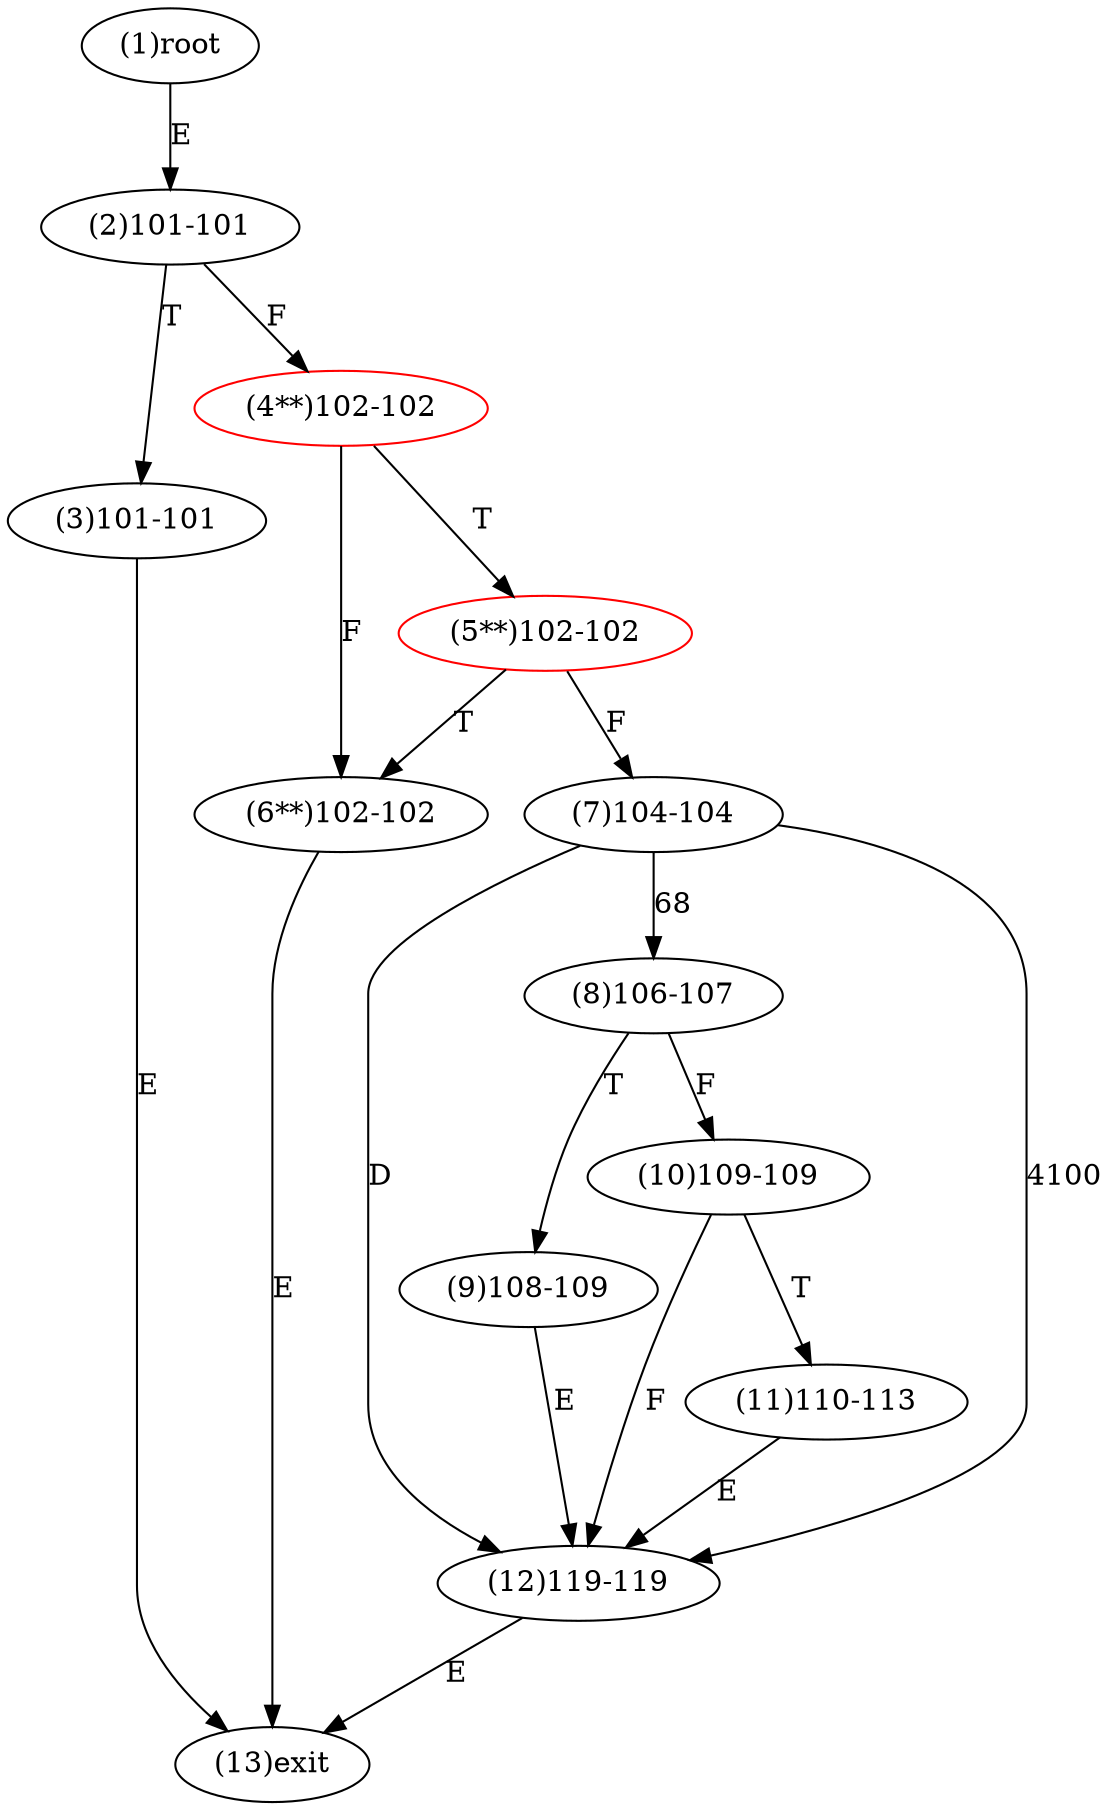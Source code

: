 digraph "" { 
1[ label="(1)root"];
2[ label="(2)101-101"];
3[ label="(3)101-101"];
4[ label="(4**)102-102",color=red];
5[ label="(5**)102-102",color=red];
6[ label="(6**)102-102"];
7[ label="(7)104-104"];
8[ label="(8)106-107"];
9[ label="(9)108-109"];
10[ label="(10)109-109"];
11[ label="(11)110-113"];
12[ label="(12)119-119"];
13[ label="(13)exit"];
1->2[ label="E"];
2->4[ label="F"];
2->3[ label="T"];
3->13[ label="E"];
4->6[ label="F"];
4->5[ label="T"];
5->7[ label="F"];
5->6[ label="T"];
6->13[ label="E"];
7->8[ label="68"];
7->12[ label="4100"];
7->12[ label="D"];
8->10[ label="F"];
8->9[ label="T"];
9->12[ label="E"];
10->12[ label="F"];
10->11[ label="T"];
11->12[ label="E"];
12->13[ label="E"];
}